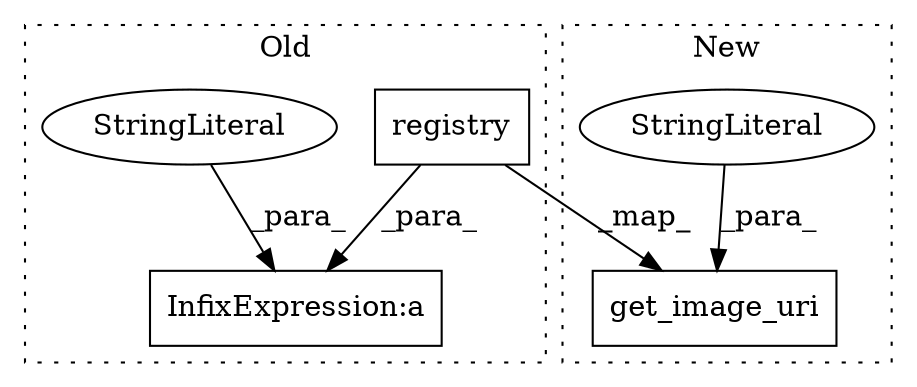 digraph G {
subgraph cluster0 {
1 [label="registry" a="32" s="17233,17284" l="9,1" shape="box"];
3 [label="InfixExpression:a" a="27" s="17285" l="3" shape="box"];
5 [label="StringLiteral" a="45" s="17288" l="27" shape="ellipse"];
label = "Old";
style="dotted";
}
subgraph cluster1 {
2 [label="get_image_uri" a="32" s="17504,17585" l="14,1" shape="box"];
4 [label="StringLiteral" a="45" s="17561" l="24" shape="ellipse"];
label = "New";
style="dotted";
}
1 -> 2 [label="_map_"];
1 -> 3 [label="_para_"];
4 -> 2 [label="_para_"];
5 -> 3 [label="_para_"];
}